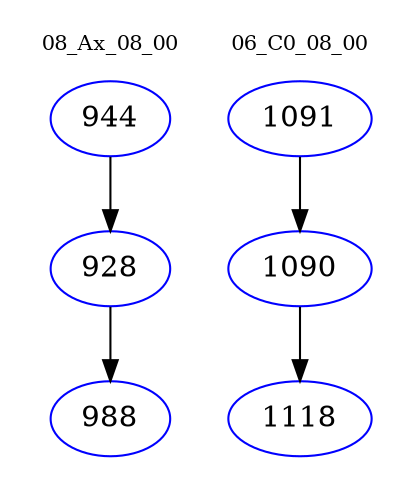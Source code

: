 digraph{
subgraph cluster_0 {
color = white
label = "08_Ax_08_00";
fontsize=10;
T0_944 [label="944", color="blue"]
T0_944 -> T0_928 [color="black"]
T0_928 [label="928", color="blue"]
T0_928 -> T0_988 [color="black"]
T0_988 [label="988", color="blue"]
}
subgraph cluster_1 {
color = white
label = "06_C0_08_00";
fontsize=10;
T1_1091 [label="1091", color="blue"]
T1_1091 -> T1_1090 [color="black"]
T1_1090 [label="1090", color="blue"]
T1_1090 -> T1_1118 [color="black"]
T1_1118 [label="1118", color="blue"]
}
}
